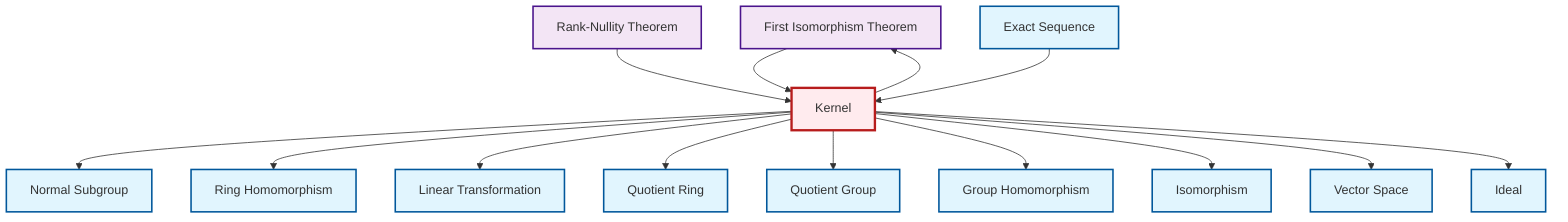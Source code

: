 graph TD
    classDef definition fill:#e1f5fe,stroke:#01579b,stroke-width:2px
    classDef theorem fill:#f3e5f5,stroke:#4a148c,stroke-width:2px
    classDef axiom fill:#fff3e0,stroke:#e65100,stroke-width:2px
    classDef example fill:#e8f5e9,stroke:#1b5e20,stroke-width:2px
    classDef current fill:#ffebee,stroke:#b71c1c,stroke-width:3px
    thm-first-isomorphism["First Isomorphism Theorem"]:::theorem
    def-kernel["Kernel"]:::definition
    def-ideal["Ideal"]:::definition
    def-normal-subgroup["Normal Subgroup"]:::definition
    def-vector-space["Vector Space"]:::definition
    def-exact-sequence["Exact Sequence"]:::definition
    def-isomorphism["Isomorphism"]:::definition
    def-quotient-group["Quotient Group"]:::definition
    def-homomorphism["Group Homomorphism"]:::definition
    def-quotient-ring["Quotient Ring"]:::definition
    thm-rank-nullity["Rank-Nullity Theorem"]:::theorem
    def-linear-transformation["Linear Transformation"]:::definition
    def-ring-homomorphism["Ring Homomorphism"]:::definition
    thm-rank-nullity --> def-kernel
    thm-first-isomorphism --> def-kernel
    def-kernel --> def-normal-subgroup
    def-kernel --> def-ring-homomorphism
    def-kernel --> def-linear-transformation
    def-kernel --> def-quotient-ring
    def-exact-sequence --> def-kernel
    def-kernel --> thm-first-isomorphism
    def-kernel --> def-quotient-group
    def-kernel --> def-homomorphism
    def-kernel --> def-isomorphism
    def-kernel --> def-vector-space
    def-kernel --> def-ideal
    class def-kernel current